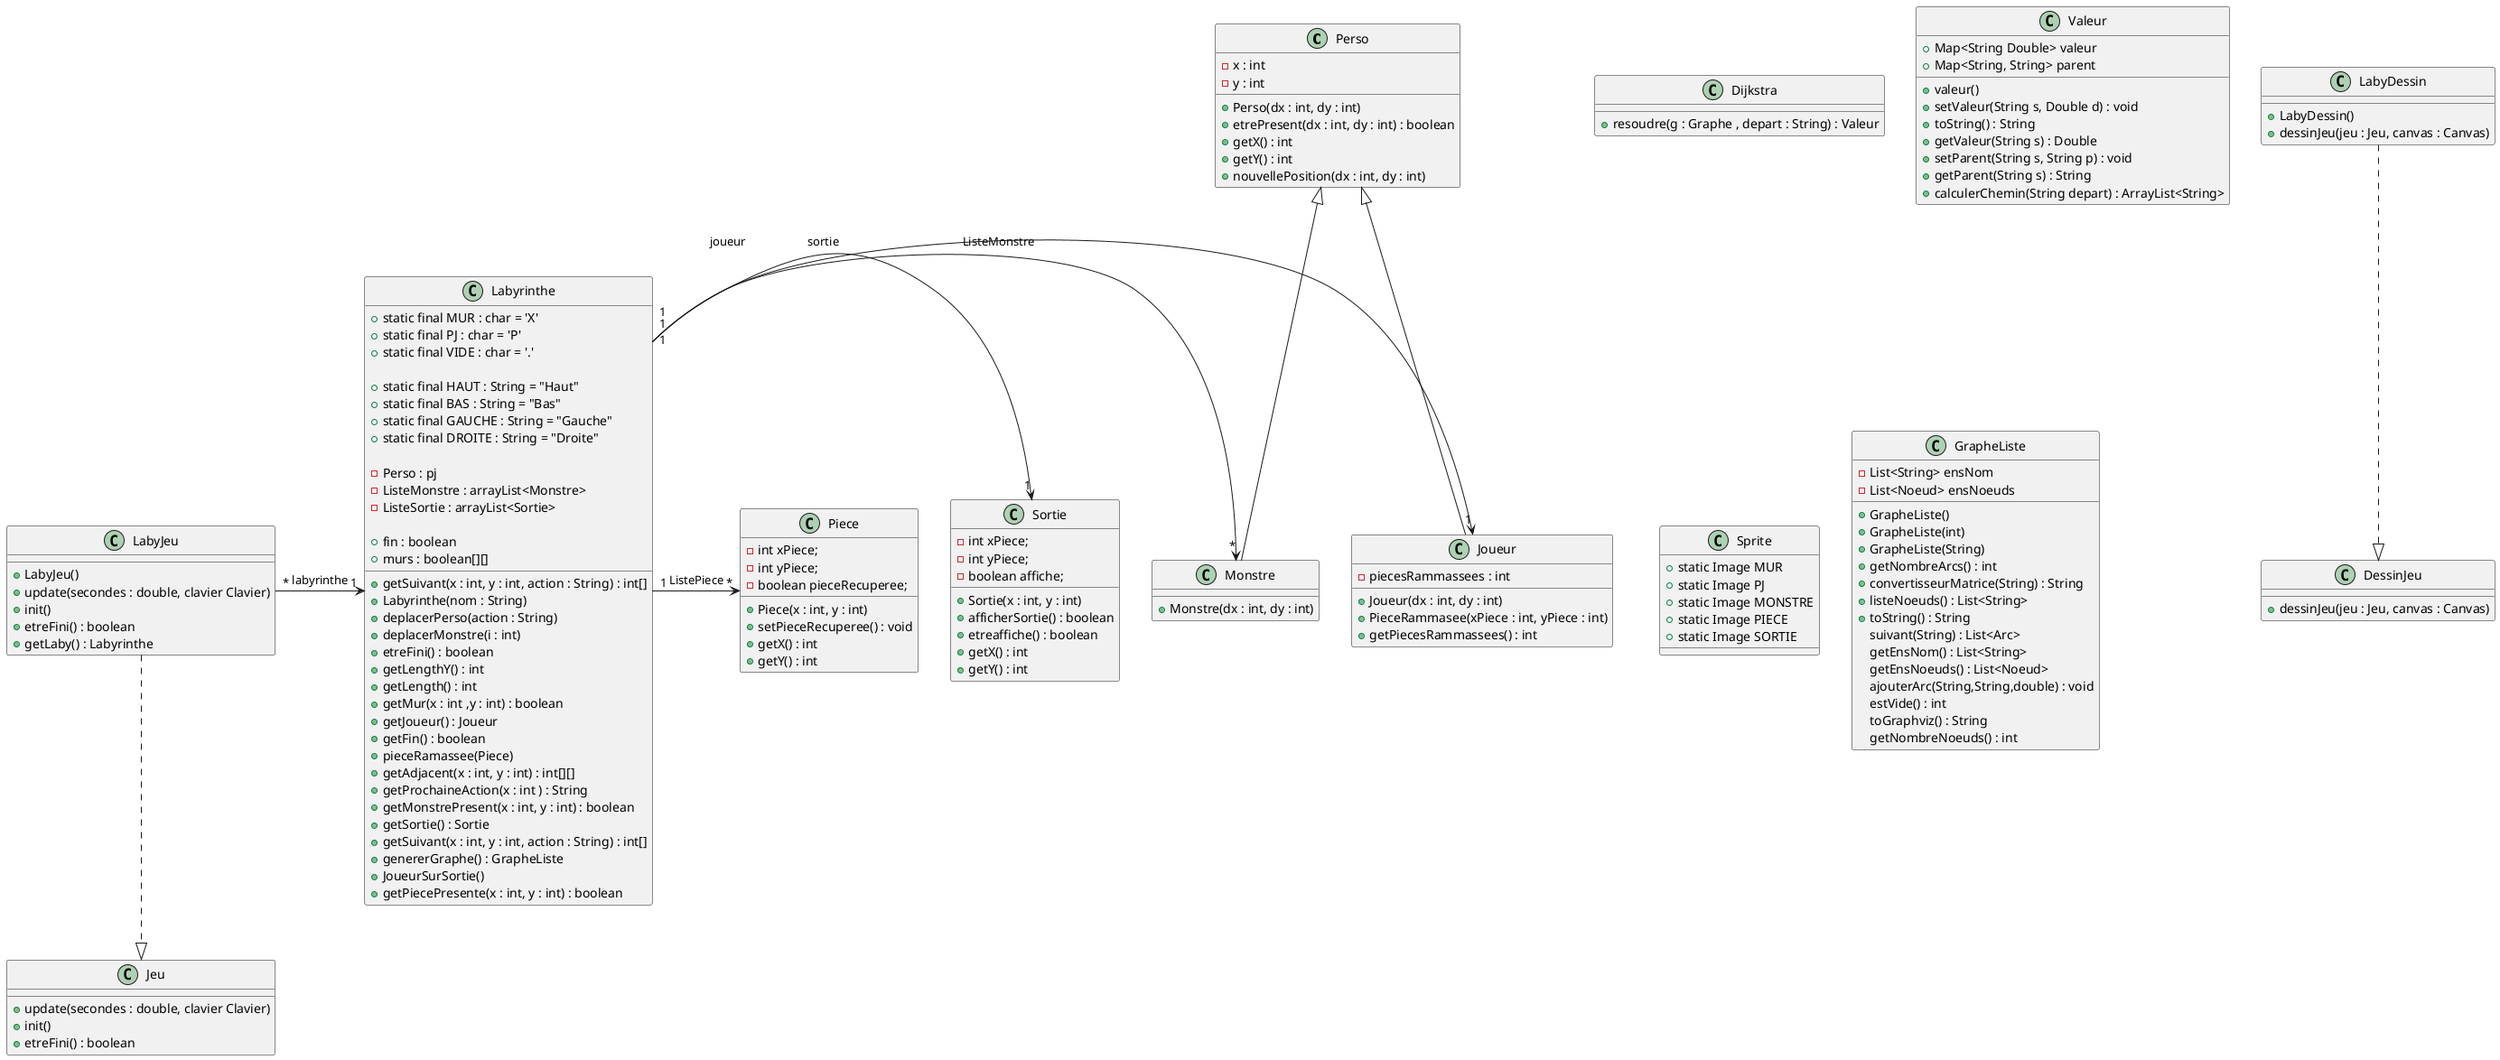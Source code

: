 @startuml

class Perso{
	- x : int
	- y : int
	+ Perso(dx : int, dy : int)
	+ etrePresent(dx : int, dy : int) : boolean
	+ getX() : int
	+ getY() : int
	+ nouvellePosition(dx : int, dy : int)
}
class Monstre{
    + Monstre(dx : int, dy : int)
}
Perso <|-- Monstre
class Joueur {
    - piecesRammassees : int
    + Joueur(dx : int, dy : int)
    + PieceRammasee(xPiece : int, yPiece : int)
    + getPiecesRammassees() : int
}
Perso <|-- Joueur


class Labyrinthe{
	+ static final MUR : char = 'X'
	+ static final PJ : char = 'P'
	+ static final VIDE : char = '.'

	+ static final HAUT : String = "Haut"
	+ static final BAS : String = "Bas"
	+ static final GAUCHE : String = "Gauche"
	+ static final DROITE : String = "Droite"

    - Perso : pj
	- ListeMonstre : arrayList<Monstre>
	- ListeSortie : arrayList<Sortie>

    + fin : boolean
	+ murs : boolean[][]

	+ getSuivant(x : int, y : int, action : String) : int[]
	+ Labyrinthe(nom : String)
	+ deplacerPerso(action : String)
	+ deplacerMonstre(i : int)
	+ etreFini() : boolean
	+ getLengthY() : int
	+ getLength() : int
	+ getMur(x : int ,y : int) : boolean
	+ getJoueur() : Joueur
	+ getFin() : boolean
	+ pieceRamassee(Piece)
    + getAdjacent(x : int, y : int) : int[][]
    + getProchaineAction(x : int ) : String
    + getMonstrePresent(x : int, y : int) : boolean
    + getSortie() : Sortie
    + getSuivant(x : int, y : int, action : String) : int[]
    + genererGraphe() : GrapheListe
    + JoueurSurSortie()
    + getPiecePresente(x : int, y : int) : boolean
}

Labyrinthe "1" -> "*" Monstre : ListeMonstre
Labyrinthe "1" -> "1" Joueur : joueur
Labyrinthe "1" -> "1" Sortie : sortie
Labyrinthe "1" -> "*" Piece : ListePiece


class LabyDessin {
	+ LabyDessin()
	+ dessinJeu(jeu : Jeu, canvas : Canvas)
}

class DessinJeu{
	+ dessinJeu(jeu : Jeu, canvas : Canvas)
}

LabyDessin ..|> DessinJeu

class LabyJeu{
	+ LabyJeu()
	+ update(secondes : double, clavier Clavier)
	+ init()
	+ etreFini() : boolean
	+ getLaby() : Labyrinthe
}

class Jeu{
	+ update(secondes : double, clavier Clavier)
	+ init()
	+ etreFini() : boolean
}
LabyJeu ..|> Jeu
LabyJeu "*" -> "1" Labyrinthe : labyrinthe

class Sortie {
    - int xPiece;
    - int yPiece;
    - boolean affiche;

    + Sortie(x : int, y : int)
    + afficherSortie() : boolean
    + etreaffiche() : boolean
    + getX() : int
    + getY() : int
}

class Piece {
    -int xPiece;
    -int yPiece;
    -boolean pieceRecuperee;

    + Piece(x : int, y : int)
    + setPieceRecuperee() : void
    + getX() : int
    + getY() : int
}

class Dijkstra{
    +resoudre(g : Graphe , depart : String) : Valeur
}

class Valeur{
+valeur()
+Map<String Double> valeur
+Map<String, String> parent
+setValeur(String s, Double d) : void
+toString() : String
+getValeur(String s) : Double
+setParent(String s, String p) : void
+getParent(String s) : String
+calculerChemin(String depart) : ArrayList<String>
}

class Sprite{
+static Image MUR
+static Image PJ
+static Image MONSTRE
+static Image PIECE
+static Image SORTIE
}

class GrapheListe{
+GrapheListe()
+GrapheListe(int)
+GrapheListe(String)
-List<String> ensNom
-List<Noeud> ensNoeuds
+getNombreArcs() : int
+convertisseurMatrice(String) : String
+listeNoeuds() : List<String>
+toString() : String
suivant(String) : List<Arc>
getEnsNom() : List<String>
getEnsNoeuds() : List<Noeud>
ajouterArc(String,String,double) : void
estVide() : int
toGraphviz() : String
getNombreNoeuds() : int

}

@enduml